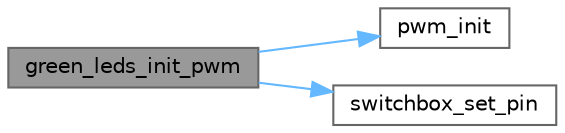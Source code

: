 digraph "green_leds_init_pwm"
{
 // LATEX_PDF_SIZE
  bgcolor="transparent";
  edge [fontname=Helvetica,fontsize=10,labelfontname=Helvetica,labelfontsize=10];
  node [fontname=Helvetica,fontsize=10,shape=box,height=0.2,width=0.4];
  rankdir="LR";
  Node1 [id="Node000001",label="green_leds_init_pwm",height=0.2,width=0.4,color="gray40", fillcolor="grey60", style="filled", fontcolor="black",tooltip="Initialize the green LEDs for use with variable intensity. The LED intensity can range from 0...."];
  Node1 -> Node2 [id="edge1_Node000001_Node000002",color="steelblue1",style="solid",tooltip=" "];
  Node2 [id="Node000002",label="pwm_init",height=0.2,width=0.4,color="grey40", fillcolor="white", style="filled",URL="$group__PWM.html#ga0fb151b18be0800bbc4eba629126fd9c",tooltip="Initializes the PWM channel with the specified period."];
  Node1 -> Node3 [id="edge2_Node000001_Node000003",color="steelblue1",style="solid",tooltip=" "];
  Node3 [id="Node000003",label="switchbox_set_pin",height=0.2,width=0.4,color="grey40", fillcolor="white", style="filled",URL="$group__SWITCHBOX.html#gaf00e8e471d78f9a6a238bd0b4c3437f5",tooltip="Set the type of a switch pin."];
}
